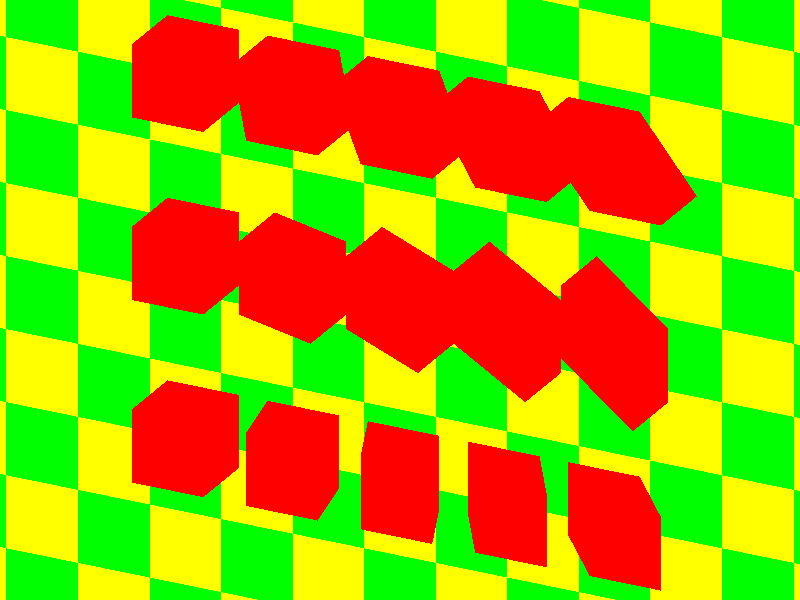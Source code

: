 // Persistence Of Vision raytracer version 3.0 sample file.
// This scenes shows how to do shear with the matrix transformation.


#version 3.0
global_settings { assumed_gamma 2.2 }

#include "colors.inc"

#declare Col1 = -6
#declare Col2 = -3
#declare Col3 =  0
#declare Col4 =  3
#declare Col5 =  6

#declare Row1 =  5
#declare Row2 =  0
#declare Row3 = -5

camera {
  orthographic
  location <25, 25, -50>
  right 15 * 4/3 * x
  up 15 * y
  look_at  <0, 0, 0>
}

light_source { <200, 200, -200> color rgb <1,1,1> }

//
// Use aloved famous raytrace green/yellow checkered wall
//

plane { z, 2
   pigment {
      checker colour Yellow colour Green
      scale 2
   }
   finish {
      ambient 0.2
      diffuse 0.8
   }
}

//
// Declare object to use.
//

#declare Thing = box { -1, 1 pigment { color Red } }
//#declare Thing = sphere { 0, 1 pigment { color Red } }
//#declare Thing = cylinder { -y, y, 1 pigment { color Red } }
//#declare Thing = torus { 1, 0.2 pigment { color Red } }
/*
#declare Thing = blob {
    threshold 0.6
    component 1.0, 1.0, <.75,     0,     0>
    component 1.0, 1.0, <-.375,  .64952, 0>
    component 1.0, 1.0, <-.375, -.64952, 0>
    pigment { color Red }
}
*/

//
// Place several objects sheared in negative x direction.
//

object { Thing 
  matrix <    1,     0,  0,   
              0,     1,  0,    
              0,     0,  1,    
           Col1,  Row1,  0 >
}

object { Thing 
  matrix <    1,     0,  0,   
           -0.2,     1,  0,    
              0,     0,  1,    
           Col2,  Row1,  0 >
}

object { Thing 
  matrix <    1,     0,  0,   
           -0.4,     1,  0,    
              0,     0,  1,    
           Col3,  Row1,  0 >
}

object { Thing 
  matrix <    1,     0,  0,   
           -0.6,     1,  0,    
              0,     0,  1,    
           Col4,  Row1,  0 >
}

object { Thing 
  matrix <    1,     0,  0,   
           -0.8,     1,  0,    
              0,     0,  1,    
           Col5,  Row1,  0 >
}

//
// Place several objects sheared in negative y direction.
//

object { Thing 
  matrix <    1,     0,  0,   
              0,     1,  0,    
              0,     0,  1,    
           Col1,  Row2,  0 >
}

object { Thing 
  matrix <    1,  -0.2,  0,   
              0,     1,  0,    
              0,     0,  1,    
           Col2,  Row2,  0 >
}

object { Thing 
  matrix <    1,  -0.4,  0,   
              0,     1,  0,    
              0,     0,  1,    
           Col3,  Row2,  0 >
}

object { Thing 
  matrix <    1,  -0.6,  0,   
              0,     1,  0,    
              0,     0,  1,    
           Col4,  Row2,  0 >
}

object { Thing 
  matrix <    1,  -0.8,  0,   
              0,     1,  0,    
              0,     0,  1,    
           Col5,  Row2,  0 >
}

//
// Place several objects sheared in negative z direction.
//

object { Thing 
  matrix <    1,     0,  0,   
              0,     1,  0,    
              0,     0,  1,    
           Col1,  Row3,  0 >
}

object { Thing 
  matrix <    1,     0,  0,   
              0,     1,  0,    
           -0.2,     0,  1,    
           Col2,  Row3,  0 >
}

object { Thing 
  matrix <    1,     0,  0,   
              0,     1,  0,    
           -0.4,     0,  1,    
           Col3,  Row3,  0 >
}

object { Thing 
  matrix <    1,     0,  0,   
              0,     1,  0,    
           -0.6,     0,  1,    
           Col4,  Row3,  0 >
}

object { Thing 
  matrix <    1,     0,  0,   
              0,     1,  0,    
           -0.8,     0,  1,    
           Col5,  Row3,  0 >
}


